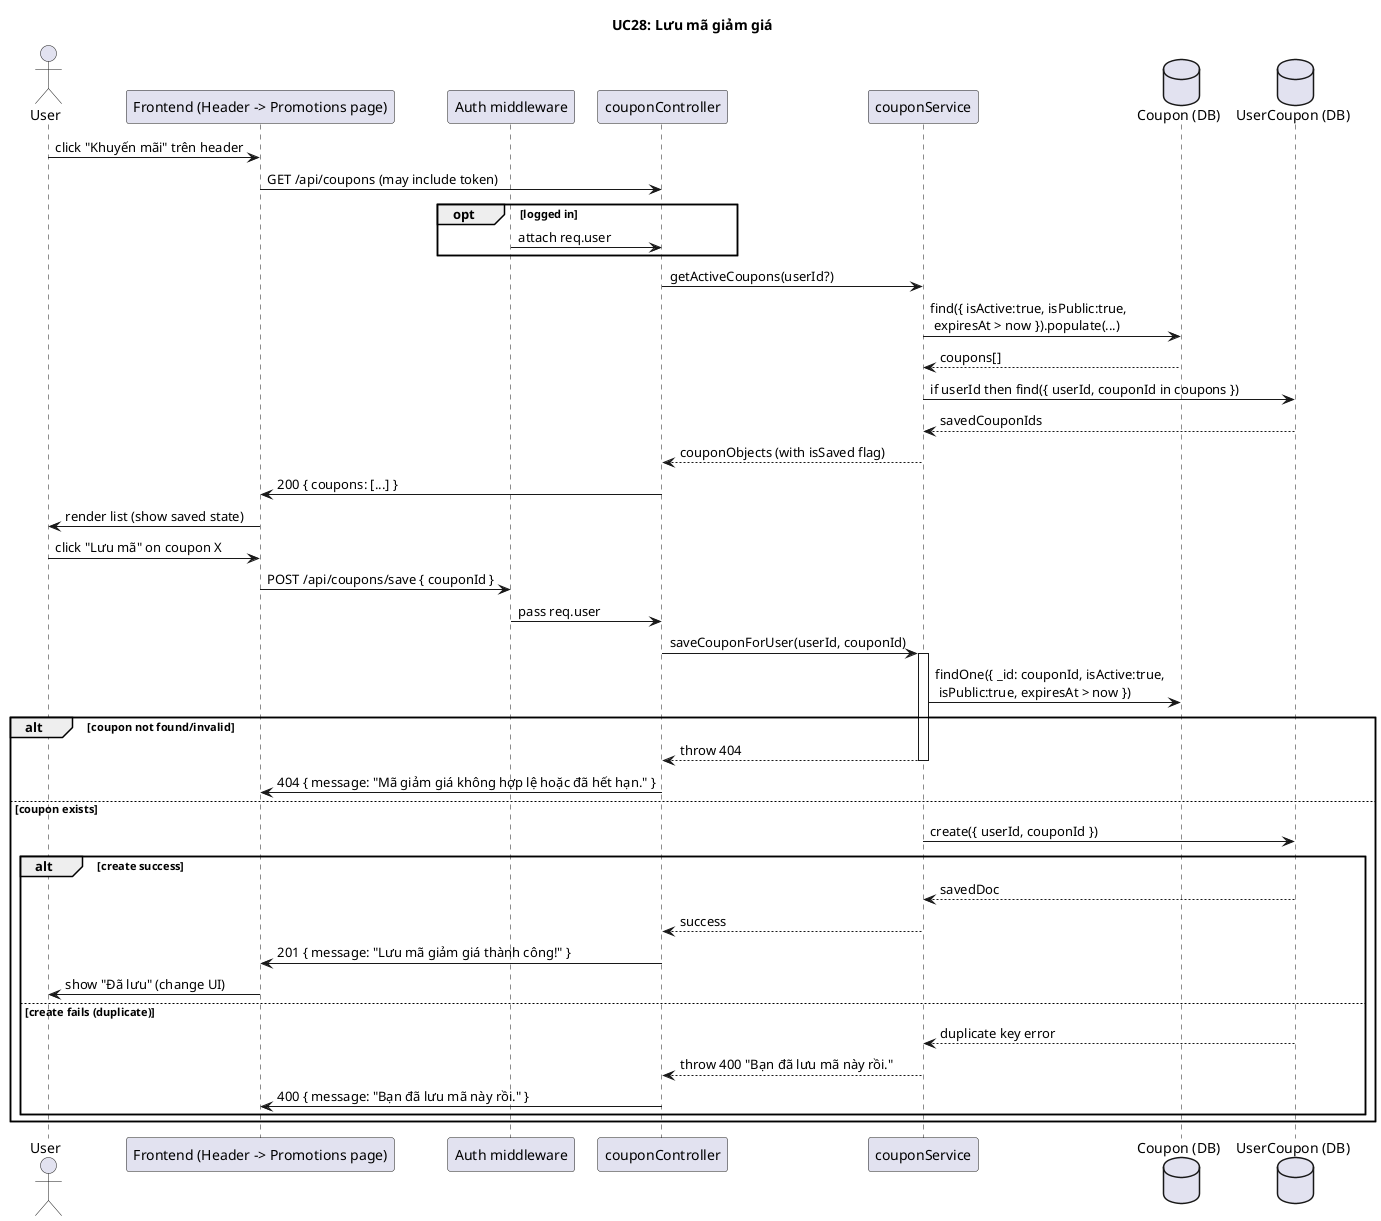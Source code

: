 @startuml UC28_SaveCoupon_Main

title UC28: Lưu mã giảm giá

actor User
participant Frontend as "Frontend (Header -> Promotions page)"
participant Auth as "Auth middleware"
participant CouponController as "couponController"
participant CouponService as "couponService"
database CouponDB as "Coupon (DB)"
database UserCouponDB as "UserCoupon (DB)"

User -> Frontend: click "Khuyến mãi" trên header
Frontend -> CouponController: GET /api/coupons (may include token)
opt logged in
  Auth -> CouponController: attach req.user
end
CouponController -> CouponService: getActiveCoupons(userId?)
CouponService -> CouponDB: find({ isActive:true, isPublic:true,\n expiresAt > now }).populate(...)
CouponDB --> CouponService: coupons[]
CouponService -> UserCouponDB: if userId then find({ userId, couponId in coupons })
UserCouponDB --> CouponService: savedCouponIds
CouponService --> CouponController: couponObjects (with isSaved flag)
CouponController -> Frontend: 200 { coupons: [...] }
Frontend -> User: render list (show saved state)

User -> Frontend: click "Lưu mã" on coupon X
Frontend -> Auth: POST /api/coupons/save { couponId }
Auth -> CouponController: pass req.user
CouponController -> CouponService: saveCouponForUser(userId, couponId)
activate CouponService
CouponService -> CouponDB: findOne({ _id: couponId, isActive:true,\n isPublic:true, expiresAt > now })
alt coupon not found/invalid
  CouponService --> CouponController: throw 404
  deactivate CouponService
  CouponController -> Frontend: 404 { message: "Mã giảm giá không hợp lệ hoặc đã hết hạn." }
else coupon exists
  CouponService -> UserCouponDB: create({ userId, couponId })
  alt create success
    UserCouponDB --> CouponService: savedDoc
    CouponService --> CouponController: success
    deactivate CouponService
    CouponController -> Frontend: 201 { message: "Lưu mã giảm giá thành công!" }
    Frontend -> User: show "Đã lưu" (change UI)
  else create fails (duplicate)
    UserCouponDB --> CouponService: duplicate key error
    CouponService --> CouponController: throw 400 "Bạn đã lưu mã này rồi."
    deactivate CouponService
    CouponController -> Frontend: 400 { message: "Bạn đã lưu mã này rồi." }
  end
end
@enduml
